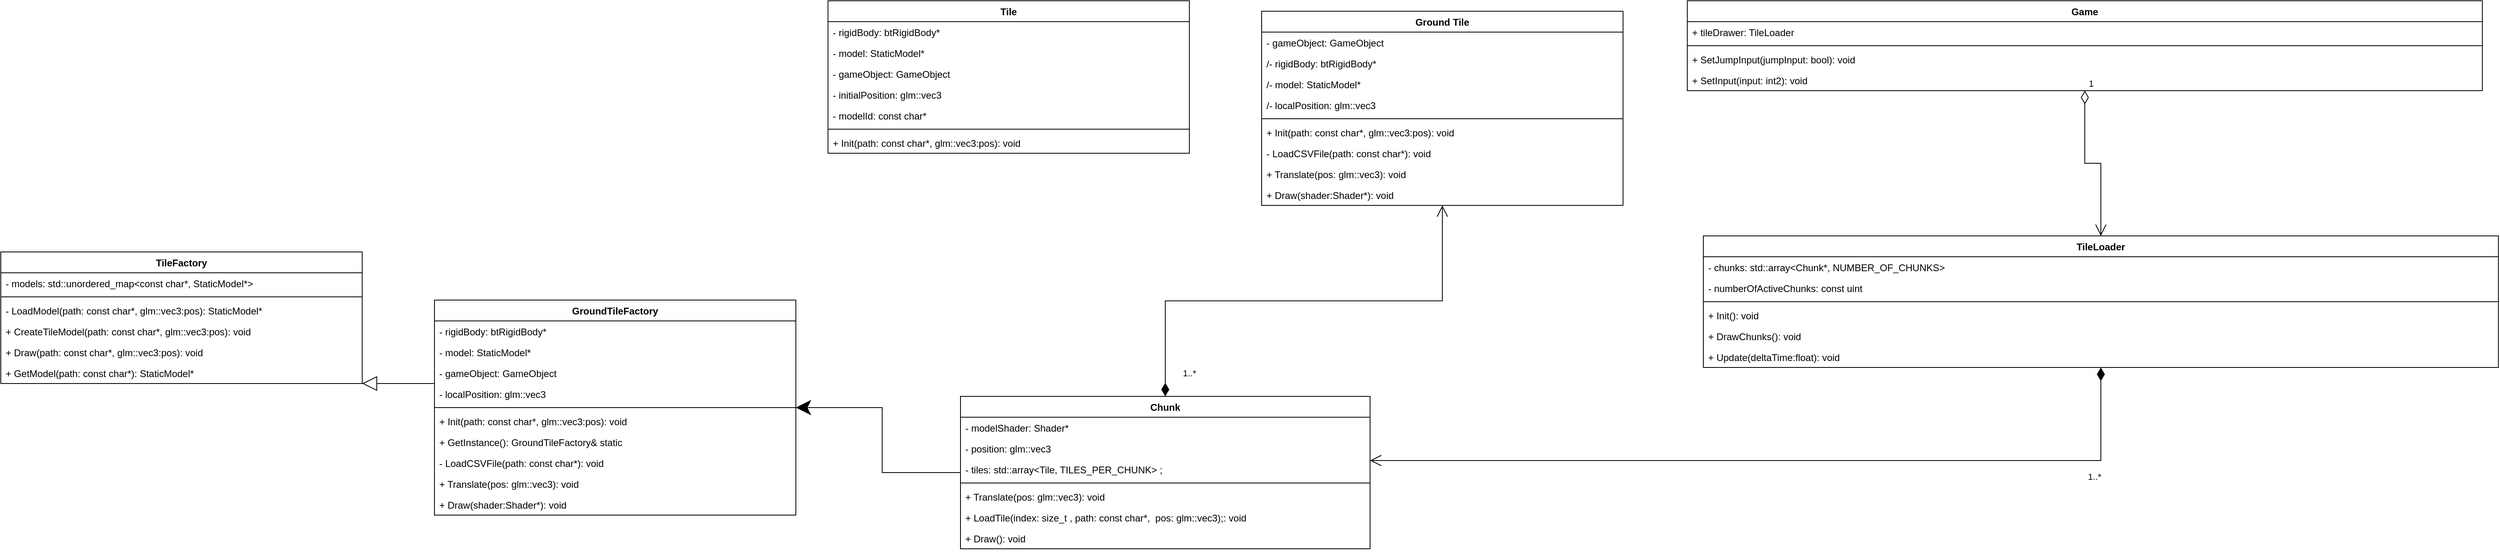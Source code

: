 <mxfile version="22.1.9" type="github">
  <diagram name="Page-1" id="c4acf3e9-155e-7222-9cf6-157b1a14988f">
    <mxGraphModel dx="2718" dy="1734" grid="1" gridSize="10" guides="1" tooltips="1" connect="1" arrows="1" fold="1" page="1" pageScale="1" pageWidth="850" pageHeight="1100" background="none" math="0" shadow="0">
      <root>
        <mxCell id="0" />
        <mxCell id="1" parent="0" />
        <mxCell id="GiUvbHlnb9BjUoea5KkQ-26" value="&lt;div&gt;TileLoader&lt;/div&gt;&lt;div&gt;&lt;br&gt;&lt;/div&gt;" style="swimlane;fontStyle=1;align=center;verticalAlign=top;childLayout=stackLayout;horizontal=1;startSize=26;horizontalStack=0;resizeParent=1;resizeParentMax=0;resizeLast=0;collapsible=1;marginBottom=0;whiteSpace=wrap;html=1;" parent="1" vertex="1">
          <mxGeometry x="500.003" y="-560.0" width="990" height="164" as="geometry" />
        </mxCell>
        <mxCell id="GiUvbHlnb9BjUoea5KkQ-28" value="- chunks: std::array&amp;lt;Chunk*, NUMBER_OF_CHUNKS&amp;gt;" style="text;strokeColor=none;fillColor=none;align=left;verticalAlign=top;spacingLeft=4;spacingRight=4;overflow=hidden;rotatable=0;points=[[0,0.5],[1,0.5]];portConstraint=eastwest;whiteSpace=wrap;html=1;" parent="GiUvbHlnb9BjUoea5KkQ-26" vertex="1">
          <mxGeometry y="26" width="990" height="26" as="geometry" />
        </mxCell>
        <mxCell id="GiUvbHlnb9BjUoea5KkQ-31" value="- numberOfActiveChunks: const uint" style="text;strokeColor=none;fillColor=none;align=left;verticalAlign=top;spacingLeft=4;spacingRight=4;overflow=hidden;rotatable=0;points=[[0,0.5],[1,0.5]];portConstraint=eastwest;whiteSpace=wrap;html=1;" parent="GiUvbHlnb9BjUoea5KkQ-26" vertex="1">
          <mxGeometry y="52" width="990" height="26" as="geometry" />
        </mxCell>
        <mxCell id="GiUvbHlnb9BjUoea5KkQ-40" value="" style="line;strokeWidth=1;fillColor=none;align=left;verticalAlign=middle;spacingTop=-1;spacingLeft=3;spacingRight=3;rotatable=0;labelPosition=right;points=[];portConstraint=eastwest;strokeColor=inherit;" parent="GiUvbHlnb9BjUoea5KkQ-26" vertex="1">
          <mxGeometry y="78" width="990" height="8" as="geometry" />
        </mxCell>
        <mxCell id="GiUvbHlnb9BjUoea5KkQ-41" value="+ Init(): void" style="text;strokeColor=none;fillColor=none;align=left;verticalAlign=top;spacingLeft=4;spacingRight=4;overflow=hidden;rotatable=0;points=[[0,0.5],[1,0.5]];portConstraint=eastwest;whiteSpace=wrap;html=1;" parent="GiUvbHlnb9BjUoea5KkQ-26" vertex="1">
          <mxGeometry y="86" width="990" height="26" as="geometry" />
        </mxCell>
        <mxCell id="GiUvbHlnb9BjUoea5KkQ-127" value="+ DrawChunks(): void" style="text;strokeColor=none;fillColor=none;align=left;verticalAlign=top;spacingLeft=4;spacingRight=4;overflow=hidden;rotatable=0;points=[[0,0.5],[1,0.5]];portConstraint=eastwest;whiteSpace=wrap;html=1;" parent="GiUvbHlnb9BjUoea5KkQ-26" vertex="1">
          <mxGeometry y="112" width="990" height="26" as="geometry" />
        </mxCell>
        <mxCell id="GiUvbHlnb9BjUoea5KkQ-44" value="+ Update(deltaTime:float): void" style="text;strokeColor=none;fillColor=none;align=left;verticalAlign=top;spacingLeft=4;spacingRight=4;overflow=hidden;rotatable=0;points=[[0,0.5],[1,0.5]];portConstraint=eastwest;whiteSpace=wrap;html=1;" parent="GiUvbHlnb9BjUoea5KkQ-26" vertex="1">
          <mxGeometry y="138" width="990" height="26" as="geometry" />
        </mxCell>
        <mxCell id="GiUvbHlnb9BjUoea5KkQ-51" value="Game" style="swimlane;fontStyle=1;align=center;verticalAlign=top;childLayout=stackLayout;horizontal=1;startSize=26;horizontalStack=0;resizeParent=1;resizeParentMax=0;resizeLast=0;collapsible=1;marginBottom=0;whiteSpace=wrap;html=1;" parent="1" vertex="1">
          <mxGeometry x="480.003" y="-853.0" width="990" height="112" as="geometry" />
        </mxCell>
        <mxCell id="GiUvbHlnb9BjUoea5KkQ-52" value="+ tileDrawer: TileLoader" style="text;strokeColor=none;fillColor=none;align=left;verticalAlign=top;spacingLeft=4;spacingRight=4;overflow=hidden;rotatable=0;points=[[0,0.5],[1,0.5]];portConstraint=eastwest;whiteSpace=wrap;html=1;" parent="GiUvbHlnb9BjUoea5KkQ-51" vertex="1">
          <mxGeometry y="26" width="990" height="26" as="geometry" />
        </mxCell>
        <mxCell id="GiUvbHlnb9BjUoea5KkQ-65" value="" style="line;strokeWidth=1;fillColor=none;align=left;verticalAlign=middle;spacingTop=-1;spacingLeft=3;spacingRight=3;rotatable=0;labelPosition=right;points=[];portConstraint=eastwest;strokeColor=inherit;" parent="GiUvbHlnb9BjUoea5KkQ-51" vertex="1">
          <mxGeometry y="52" width="990" height="8" as="geometry" />
        </mxCell>
        <mxCell id="GiUvbHlnb9BjUoea5KkQ-67" value="+ SetJumpInput(jumpInput: bool): void" style="text;strokeColor=none;fillColor=none;align=left;verticalAlign=top;spacingLeft=4;spacingRight=4;overflow=hidden;rotatable=0;points=[[0,0.5],[1,0.5]];portConstraint=eastwest;whiteSpace=wrap;html=1;" parent="GiUvbHlnb9BjUoea5KkQ-51" vertex="1">
          <mxGeometry y="60" width="990" height="26" as="geometry" />
        </mxCell>
        <mxCell id="GiUvbHlnb9BjUoea5KkQ-68" value="+ SetInput(input: int2): void" style="text;strokeColor=none;fillColor=none;align=left;verticalAlign=top;spacingLeft=4;spacingRight=4;overflow=hidden;rotatable=0;points=[[0,0.5],[1,0.5]];portConstraint=eastwest;whiteSpace=wrap;html=1;" parent="GiUvbHlnb9BjUoea5KkQ-51" vertex="1">
          <mxGeometry y="86" width="990" height="26" as="geometry" />
        </mxCell>
        <mxCell id="GiUvbHlnb9BjUoea5KkQ-76" value="1" style="endArrow=open;html=1;endSize=12;startArrow=diamondThin;startSize=14;startFill=0;edgeStyle=orthogonalEdgeStyle;align=left;verticalAlign=bottom;rounded=0;" parent="1" source="GiUvbHlnb9BjUoea5KkQ-51" target="GiUvbHlnb9BjUoea5KkQ-26" edge="1">
          <mxGeometry x="-1" y="3" relative="1" as="geometry">
            <mxPoint x="1020" y="-460" as="sourcePoint" />
            <mxPoint x="1180" y="-460" as="targetPoint" />
          </mxGeometry>
        </mxCell>
        <mxCell id="RWAmsVfRH6jWhoHNJt9g-38" style="edgeStyle=orthogonalEdgeStyle;shape=connector;rounded=0;orthogonalLoop=1;jettySize=auto;html=1;labelBackgroundColor=default;strokeColor=default;align=center;verticalAlign=middle;fontFamily=Helvetica;fontSize=11;fontColor=default;endArrow=classic;endFill=1;endSize=16;" edge="1" parent="1" source="GiUvbHlnb9BjUoea5KkQ-79" target="RWAmsVfRH6jWhoHNJt9g-11">
          <mxGeometry relative="1" as="geometry" />
        </mxCell>
        <mxCell id="GiUvbHlnb9BjUoea5KkQ-79" value="Chunk" style="swimlane;fontStyle=1;align=center;verticalAlign=top;childLayout=stackLayout;horizontal=1;startSize=26;horizontalStack=0;resizeParent=1;resizeParentMax=0;resizeLast=0;collapsible=1;marginBottom=0;whiteSpace=wrap;html=1;" parent="1" vertex="1">
          <mxGeometry x="-425" y="-360" width="510" height="190" as="geometry" />
        </mxCell>
        <mxCell id="GiUvbHlnb9BjUoea5KkQ-80" value="- modelShader: Shader*" style="text;strokeColor=none;fillColor=none;align=left;verticalAlign=top;spacingLeft=4;spacingRight=4;overflow=hidden;rotatable=0;points=[[0,0.5],[1,0.5]];portConstraint=eastwest;whiteSpace=wrap;html=1;" parent="GiUvbHlnb9BjUoea5KkQ-79" vertex="1">
          <mxGeometry y="26" width="510" height="26" as="geometry" />
        </mxCell>
        <mxCell id="GiUvbHlnb9BjUoea5KkQ-89" value="- position: glm::vec3" style="text;strokeColor=none;fillColor=none;align=left;verticalAlign=top;spacingLeft=4;spacingRight=4;overflow=hidden;rotatable=0;points=[[0,0.5],[1,0.5]];portConstraint=eastwest;whiteSpace=wrap;html=1;" parent="GiUvbHlnb9BjUoea5KkQ-79" vertex="1">
          <mxGeometry y="52" width="510" height="26" as="geometry" />
        </mxCell>
        <mxCell id="GiUvbHlnb9BjUoea5KkQ-90" value="- tiles: std::array&amp;lt;Tile, TILES_PER_CHUNK&amp;gt; ;" style="text;strokeColor=none;fillColor=none;align=left;verticalAlign=top;spacingLeft=4;spacingRight=4;overflow=hidden;rotatable=0;points=[[0,0.5],[1,0.5]];portConstraint=eastwest;whiteSpace=wrap;html=1;" parent="GiUvbHlnb9BjUoea5KkQ-79" vertex="1">
          <mxGeometry y="78" width="510" height="26" as="geometry" />
        </mxCell>
        <mxCell id="GiUvbHlnb9BjUoea5KkQ-92" value="" style="line;strokeWidth=1;fillColor=none;align=left;verticalAlign=middle;spacingTop=-1;spacingLeft=3;spacingRight=3;rotatable=0;labelPosition=right;points=[];portConstraint=eastwest;strokeColor=inherit;" parent="GiUvbHlnb9BjUoea5KkQ-79" vertex="1">
          <mxGeometry y="104" width="510" height="8" as="geometry" />
        </mxCell>
        <mxCell id="GiUvbHlnb9BjUoea5KkQ-95" value="+ Translate(pos: glm::vec3): void" style="text;strokeColor=none;fillColor=none;align=left;verticalAlign=top;spacingLeft=4;spacingRight=4;overflow=hidden;rotatable=0;points=[[0,0.5],[1,0.5]];portConstraint=eastwest;whiteSpace=wrap;html=1;" parent="GiUvbHlnb9BjUoea5KkQ-79" vertex="1">
          <mxGeometry y="112" width="510" height="26" as="geometry" />
        </mxCell>
        <mxCell id="GiUvbHlnb9BjUoea5KkQ-96" value="+ LoadTile(index: size_t , path: const char*,&amp;nbsp; pos: glm::vec3);: void" style="text;strokeColor=none;fillColor=none;align=left;verticalAlign=top;spacingLeft=4;spacingRight=4;overflow=hidden;rotatable=0;points=[[0,0.5],[1,0.5]];portConstraint=eastwest;whiteSpace=wrap;html=1;" parent="GiUvbHlnb9BjUoea5KkQ-79" vertex="1">
          <mxGeometry y="138" width="510" height="26" as="geometry" />
        </mxCell>
        <mxCell id="GiUvbHlnb9BjUoea5KkQ-97" value="+ Draw(): void" style="text;strokeColor=none;fillColor=none;align=left;verticalAlign=top;spacingLeft=4;spacingRight=4;overflow=hidden;rotatable=0;points=[[0,0.5],[1,0.5]];portConstraint=eastwest;whiteSpace=wrap;html=1;" parent="GiUvbHlnb9BjUoea5KkQ-79" vertex="1">
          <mxGeometry y="164" width="510" height="26" as="geometry" />
        </mxCell>
        <mxCell id="GiUvbHlnb9BjUoea5KkQ-102" value="Ground Tile" style="swimlane;fontStyle=1;align=center;verticalAlign=top;childLayout=stackLayout;horizontal=1;startSize=26;horizontalStack=0;resizeParent=1;resizeParentMax=0;resizeLast=0;collapsible=1;marginBottom=0;whiteSpace=wrap;html=1;" parent="1" vertex="1">
          <mxGeometry x="-50" y="-840" width="450" height="242" as="geometry" />
        </mxCell>
        <mxCell id="GiUvbHlnb9BjUoea5KkQ-105" value="- gameObject: GameObject" style="text;strokeColor=none;fillColor=none;align=left;verticalAlign=top;spacingLeft=4;spacingRight=4;overflow=hidden;rotatable=0;points=[[0,0.5],[1,0.5]];portConstraint=eastwest;whiteSpace=wrap;html=1;" parent="GiUvbHlnb9BjUoea5KkQ-102" vertex="1">
          <mxGeometry y="26" width="450" height="26" as="geometry" />
        </mxCell>
        <mxCell id="GiUvbHlnb9BjUoea5KkQ-103" value="/- rigidBody: btRigidBody*" style="text;strokeColor=none;fillColor=none;align=left;verticalAlign=top;spacingLeft=4;spacingRight=4;overflow=hidden;rotatable=0;points=[[0,0.5],[1,0.5]];portConstraint=eastwest;whiteSpace=wrap;html=1;" parent="GiUvbHlnb9BjUoea5KkQ-102" vertex="1">
          <mxGeometry y="52" width="450" height="26" as="geometry" />
        </mxCell>
        <mxCell id="GiUvbHlnb9BjUoea5KkQ-104" value="/- model: StaticModel*" style="text;strokeColor=none;fillColor=none;align=left;verticalAlign=top;spacingLeft=4;spacingRight=4;overflow=hidden;rotatable=0;points=[[0,0.5],[1,0.5]];portConstraint=eastwest;whiteSpace=wrap;html=1;" parent="GiUvbHlnb9BjUoea5KkQ-102" vertex="1">
          <mxGeometry y="78" width="450" height="26" as="geometry" />
        </mxCell>
        <mxCell id="GiUvbHlnb9BjUoea5KkQ-112" value="/- localPosition: glm::vec3" style="text;strokeColor=none;fillColor=none;align=left;verticalAlign=top;spacingLeft=4;spacingRight=4;overflow=hidden;rotatable=0;points=[[0,0.5],[1,0.5]];portConstraint=eastwest;whiteSpace=wrap;html=1;" parent="GiUvbHlnb9BjUoea5KkQ-102" vertex="1">
          <mxGeometry y="104" width="450" height="26" as="geometry" />
        </mxCell>
        <mxCell id="GiUvbHlnb9BjUoea5KkQ-115" value="" style="line;strokeWidth=1;fillColor=none;align=left;verticalAlign=middle;spacingTop=-1;spacingLeft=3;spacingRight=3;rotatable=0;labelPosition=right;points=[];portConstraint=eastwest;strokeColor=inherit;" parent="GiUvbHlnb9BjUoea5KkQ-102" vertex="1">
          <mxGeometry y="130" width="450" height="8" as="geometry" />
        </mxCell>
        <mxCell id="GiUvbHlnb9BjUoea5KkQ-116" value="+ Init(path: const char*, glm::vec3:pos): void" style="text;strokeColor=none;fillColor=none;align=left;verticalAlign=top;spacingLeft=4;spacingRight=4;overflow=hidden;rotatable=0;points=[[0,0.5],[1,0.5]];portConstraint=eastwest;whiteSpace=wrap;html=1;" parent="GiUvbHlnb9BjUoea5KkQ-102" vertex="1">
          <mxGeometry y="138" width="450" height="26" as="geometry" />
        </mxCell>
        <mxCell id="GiUvbHlnb9BjUoea5KkQ-117" value="- LoadCSVFile(path: const char*): void" style="text;strokeColor=none;fillColor=none;align=left;verticalAlign=top;spacingLeft=4;spacingRight=4;overflow=hidden;rotatable=0;points=[[0,0.5],[1,0.5]];portConstraint=eastwest;whiteSpace=wrap;html=1;" parent="GiUvbHlnb9BjUoea5KkQ-102" vertex="1">
          <mxGeometry y="164" width="450" height="26" as="geometry" />
        </mxCell>
        <mxCell id="GiUvbHlnb9BjUoea5KkQ-118" value="+ Translate(pos: glm::vec3): void" style="text;strokeColor=none;fillColor=none;align=left;verticalAlign=top;spacingLeft=4;spacingRight=4;overflow=hidden;rotatable=0;points=[[0,0.5],[1,0.5]];portConstraint=eastwest;whiteSpace=wrap;html=1;" parent="GiUvbHlnb9BjUoea5KkQ-102" vertex="1">
          <mxGeometry y="190" width="450" height="26" as="geometry" />
        </mxCell>
        <mxCell id="GiUvbHlnb9BjUoea5KkQ-120" value="+ Draw(shader:Shader*): void" style="text;strokeColor=none;fillColor=none;align=left;verticalAlign=top;spacingLeft=4;spacingRight=4;overflow=hidden;rotatable=0;points=[[0,0.5],[1,0.5]];portConstraint=eastwest;whiteSpace=wrap;html=1;" parent="GiUvbHlnb9BjUoea5KkQ-102" vertex="1">
          <mxGeometry y="216" width="450" height="26" as="geometry" />
        </mxCell>
        <mxCell id="GiUvbHlnb9BjUoea5KkQ-125" value="1..*" style="endArrow=open;html=1;endSize=12;startArrow=diamondThin;startSize=14;startFill=1;edgeStyle=orthogonalEdgeStyle;align=left;verticalAlign=bottom;rounded=0;" parent="1" source="GiUvbHlnb9BjUoea5KkQ-79" target="GiUvbHlnb9BjUoea5KkQ-102" edge="1">
          <mxGeometry x="-0.932" y="-20" relative="1" as="geometry">
            <mxPoint x="-100" y="-340" as="sourcePoint" />
            <mxPoint x="60" y="-340" as="targetPoint" />
            <mxPoint as="offset" />
          </mxGeometry>
        </mxCell>
        <mxCell id="GiUvbHlnb9BjUoea5KkQ-126" value="1..*" style="endArrow=open;html=1;endSize=12;startArrow=diamondThin;startSize=14;startFill=1;edgeStyle=orthogonalEdgeStyle;align=left;verticalAlign=bottom;rounded=0;" parent="1" source="GiUvbHlnb9BjUoea5KkQ-26" target="GiUvbHlnb9BjUoea5KkQ-79" edge="1">
          <mxGeometry x="-0.739" y="29" relative="1" as="geometry">
            <mxPoint x="180" y="-380" as="sourcePoint" />
            <mxPoint x="340" y="-380" as="targetPoint" />
            <Array as="points">
              <mxPoint x="995" y="-280" />
            </Array>
            <mxPoint as="offset" />
          </mxGeometry>
        </mxCell>
        <mxCell id="RWAmsVfRH6jWhoHNJt9g-1" value="Tile" style="swimlane;fontStyle=1;align=center;verticalAlign=top;childLayout=stackLayout;horizontal=1;startSize=26;horizontalStack=0;resizeParent=1;resizeParentMax=0;resizeLast=0;collapsible=1;marginBottom=0;whiteSpace=wrap;html=1;" vertex="1" parent="1">
          <mxGeometry x="-590" y="-853" width="450" height="190" as="geometry" />
        </mxCell>
        <mxCell id="RWAmsVfRH6jWhoHNJt9g-2" value="- rigidBody: btRigidBody*" style="text;strokeColor=none;fillColor=none;align=left;verticalAlign=top;spacingLeft=4;spacingRight=4;overflow=hidden;rotatable=0;points=[[0,0.5],[1,0.5]];portConstraint=eastwest;whiteSpace=wrap;html=1;" vertex="1" parent="RWAmsVfRH6jWhoHNJt9g-1">
          <mxGeometry y="26" width="450" height="26" as="geometry" />
        </mxCell>
        <mxCell id="RWAmsVfRH6jWhoHNJt9g-3" value="- model: StaticModel*" style="text;strokeColor=none;fillColor=none;align=left;verticalAlign=top;spacingLeft=4;spacingRight=4;overflow=hidden;rotatable=0;points=[[0,0.5],[1,0.5]];portConstraint=eastwest;whiteSpace=wrap;html=1;" vertex="1" parent="RWAmsVfRH6jWhoHNJt9g-1">
          <mxGeometry y="52" width="450" height="26" as="geometry" />
        </mxCell>
        <mxCell id="RWAmsVfRH6jWhoHNJt9g-4" value="- gameObject: GameObject" style="text;strokeColor=none;fillColor=none;align=left;verticalAlign=top;spacingLeft=4;spacingRight=4;overflow=hidden;rotatable=0;points=[[0,0.5],[1,0.5]];portConstraint=eastwest;whiteSpace=wrap;html=1;" vertex="1" parent="RWAmsVfRH6jWhoHNJt9g-1">
          <mxGeometry y="78" width="450" height="26" as="geometry" />
        </mxCell>
        <mxCell id="RWAmsVfRH6jWhoHNJt9g-5" value="- initialPosition: glm::vec3" style="text;strokeColor=none;fillColor=none;align=left;verticalAlign=top;spacingLeft=4;spacingRight=4;overflow=hidden;rotatable=0;points=[[0,0.5],[1,0.5]];portConstraint=eastwest;whiteSpace=wrap;html=1;" vertex="1" parent="RWAmsVfRH6jWhoHNJt9g-1">
          <mxGeometry y="104" width="450" height="26" as="geometry" />
        </mxCell>
        <mxCell id="RWAmsVfRH6jWhoHNJt9g-39" value="- modelId: const char*" style="text;strokeColor=none;fillColor=none;align=left;verticalAlign=top;spacingLeft=4;spacingRight=4;overflow=hidden;rotatable=0;points=[[0,0.5],[1,0.5]];portConstraint=eastwest;whiteSpace=wrap;html=1;" vertex="1" parent="RWAmsVfRH6jWhoHNJt9g-1">
          <mxGeometry y="130" width="450" height="26" as="geometry" />
        </mxCell>
        <mxCell id="RWAmsVfRH6jWhoHNJt9g-6" value="" style="line;strokeWidth=1;fillColor=none;align=left;verticalAlign=middle;spacingTop=-1;spacingLeft=3;spacingRight=3;rotatable=0;labelPosition=right;points=[];portConstraint=eastwest;strokeColor=inherit;" vertex="1" parent="RWAmsVfRH6jWhoHNJt9g-1">
          <mxGeometry y="156" width="450" height="8" as="geometry" />
        </mxCell>
        <mxCell id="RWAmsVfRH6jWhoHNJt9g-7" value="+ Init(path: const char*, glm::vec3:pos): void" style="text;strokeColor=none;fillColor=none;align=left;verticalAlign=top;spacingLeft=4;spacingRight=4;overflow=hidden;rotatable=0;points=[[0,0.5],[1,0.5]];portConstraint=eastwest;whiteSpace=wrap;html=1;" vertex="1" parent="RWAmsVfRH6jWhoHNJt9g-1">
          <mxGeometry y="164" width="450" height="26" as="geometry" />
        </mxCell>
        <mxCell id="RWAmsVfRH6jWhoHNJt9g-11" value="GroundTileFactory" style="swimlane;fontStyle=1;align=center;verticalAlign=top;childLayout=stackLayout;horizontal=1;startSize=26;horizontalStack=0;resizeParent=1;resizeParentMax=0;resizeLast=0;collapsible=1;marginBottom=0;whiteSpace=wrap;html=1;" vertex="1" parent="1">
          <mxGeometry x="-1080" y="-480" width="450" height="268" as="geometry" />
        </mxCell>
        <mxCell id="RWAmsVfRH6jWhoHNJt9g-12" value="- rigidBody: btRigidBody*" style="text;strokeColor=none;fillColor=none;align=left;verticalAlign=top;spacingLeft=4;spacingRight=4;overflow=hidden;rotatable=0;points=[[0,0.5],[1,0.5]];portConstraint=eastwest;whiteSpace=wrap;html=1;" vertex="1" parent="RWAmsVfRH6jWhoHNJt9g-11">
          <mxGeometry y="26" width="450" height="26" as="geometry" />
        </mxCell>
        <mxCell id="RWAmsVfRH6jWhoHNJt9g-13" value="- model: StaticModel*" style="text;strokeColor=none;fillColor=none;align=left;verticalAlign=top;spacingLeft=4;spacingRight=4;overflow=hidden;rotatable=0;points=[[0,0.5],[1,0.5]];portConstraint=eastwest;whiteSpace=wrap;html=1;" vertex="1" parent="RWAmsVfRH6jWhoHNJt9g-11">
          <mxGeometry y="52" width="450" height="26" as="geometry" />
        </mxCell>
        <mxCell id="RWAmsVfRH6jWhoHNJt9g-14" value="- gameObject: GameObject" style="text;strokeColor=none;fillColor=none;align=left;verticalAlign=top;spacingLeft=4;spacingRight=4;overflow=hidden;rotatable=0;points=[[0,0.5],[1,0.5]];portConstraint=eastwest;whiteSpace=wrap;html=1;" vertex="1" parent="RWAmsVfRH6jWhoHNJt9g-11">
          <mxGeometry y="78" width="450" height="26" as="geometry" />
        </mxCell>
        <mxCell id="RWAmsVfRH6jWhoHNJt9g-15" value="- localPosition: glm::vec3" style="text;strokeColor=none;fillColor=none;align=left;verticalAlign=top;spacingLeft=4;spacingRight=4;overflow=hidden;rotatable=0;points=[[0,0.5],[1,0.5]];portConstraint=eastwest;whiteSpace=wrap;html=1;" vertex="1" parent="RWAmsVfRH6jWhoHNJt9g-11">
          <mxGeometry y="104" width="450" height="26" as="geometry" />
        </mxCell>
        <mxCell id="RWAmsVfRH6jWhoHNJt9g-16" value="" style="line;strokeWidth=1;fillColor=none;align=left;verticalAlign=middle;spacingTop=-1;spacingLeft=3;spacingRight=3;rotatable=0;labelPosition=right;points=[];portConstraint=eastwest;strokeColor=inherit;" vertex="1" parent="RWAmsVfRH6jWhoHNJt9g-11">
          <mxGeometry y="130" width="450" height="8" as="geometry" />
        </mxCell>
        <mxCell id="RWAmsVfRH6jWhoHNJt9g-17" value="+ Init(path: const char*, glm::vec3:pos): void" style="text;strokeColor=none;fillColor=none;align=left;verticalAlign=top;spacingLeft=4;spacingRight=4;overflow=hidden;rotatable=0;points=[[0,0.5],[1,0.5]];portConstraint=eastwest;whiteSpace=wrap;html=1;" vertex="1" parent="RWAmsVfRH6jWhoHNJt9g-11">
          <mxGeometry y="138" width="450" height="26" as="geometry" />
        </mxCell>
        <mxCell id="RWAmsVfRH6jWhoHNJt9g-33" value="+ GetInstance(): GroundTileFactory&amp;amp; static" style="text;strokeColor=none;fillColor=none;align=left;verticalAlign=top;spacingLeft=4;spacingRight=4;overflow=hidden;rotatable=0;points=[[0,0.5],[1,0.5]];portConstraint=eastwest;whiteSpace=wrap;html=1;" vertex="1" parent="RWAmsVfRH6jWhoHNJt9g-11">
          <mxGeometry y="164" width="450" height="26" as="geometry" />
        </mxCell>
        <mxCell id="RWAmsVfRH6jWhoHNJt9g-18" value="- LoadCSVFile(path: const char*): void" style="text;strokeColor=none;fillColor=none;align=left;verticalAlign=top;spacingLeft=4;spacingRight=4;overflow=hidden;rotatable=0;points=[[0,0.5],[1,0.5]];portConstraint=eastwest;whiteSpace=wrap;html=1;" vertex="1" parent="RWAmsVfRH6jWhoHNJt9g-11">
          <mxGeometry y="190" width="450" height="26" as="geometry" />
        </mxCell>
        <mxCell id="RWAmsVfRH6jWhoHNJt9g-19" value="+ Translate(pos: glm::vec3): void" style="text;strokeColor=none;fillColor=none;align=left;verticalAlign=top;spacingLeft=4;spacingRight=4;overflow=hidden;rotatable=0;points=[[0,0.5],[1,0.5]];portConstraint=eastwest;whiteSpace=wrap;html=1;" vertex="1" parent="RWAmsVfRH6jWhoHNJt9g-11">
          <mxGeometry y="216" width="450" height="26" as="geometry" />
        </mxCell>
        <mxCell id="RWAmsVfRH6jWhoHNJt9g-20" value="+ Draw(shader:Shader*): void" style="text;strokeColor=none;fillColor=none;align=left;verticalAlign=top;spacingLeft=4;spacingRight=4;overflow=hidden;rotatable=0;points=[[0,0.5],[1,0.5]];portConstraint=eastwest;whiteSpace=wrap;html=1;" vertex="1" parent="RWAmsVfRH6jWhoHNJt9g-11">
          <mxGeometry y="242" width="450" height="26" as="geometry" />
        </mxCell>
        <mxCell id="RWAmsVfRH6jWhoHNJt9g-21" value="TileFactory" style="swimlane;fontStyle=1;align=center;verticalAlign=top;childLayout=stackLayout;horizontal=1;startSize=26;horizontalStack=0;resizeParent=1;resizeParentMax=0;resizeLast=0;collapsible=1;marginBottom=0;whiteSpace=wrap;html=1;" vertex="1" parent="1">
          <mxGeometry x="-1620" y="-540" width="450" height="164" as="geometry" />
        </mxCell>
        <mxCell id="RWAmsVfRH6jWhoHNJt9g-35" value="- models: std::unordered_map&amp;lt;const char*, StaticModel*&amp;gt;" style="text;strokeColor=none;fillColor=none;align=left;verticalAlign=top;spacingLeft=4;spacingRight=4;overflow=hidden;rotatable=0;points=[[0,0.5],[1,0.5]];portConstraint=eastwest;whiteSpace=wrap;html=1;" vertex="1" parent="RWAmsVfRH6jWhoHNJt9g-21">
          <mxGeometry y="26" width="450" height="26" as="geometry" />
        </mxCell>
        <mxCell id="RWAmsVfRH6jWhoHNJt9g-26" value="" style="line;strokeWidth=1;fillColor=none;align=left;verticalAlign=middle;spacingTop=-1;spacingLeft=3;spacingRight=3;rotatable=0;labelPosition=right;points=[];portConstraint=eastwest;strokeColor=inherit;" vertex="1" parent="RWAmsVfRH6jWhoHNJt9g-21">
          <mxGeometry y="52" width="450" height="8" as="geometry" />
        </mxCell>
        <mxCell id="RWAmsVfRH6jWhoHNJt9g-28" value="- LoadModel(path: const char*, glm::vec3:pos): StaticModel*" style="text;strokeColor=none;fillColor=none;align=left;verticalAlign=top;spacingLeft=4;spacingRight=4;overflow=hidden;rotatable=0;points=[[0,0.5],[1,0.5]];portConstraint=eastwest;whiteSpace=wrap;html=1;" vertex="1" parent="RWAmsVfRH6jWhoHNJt9g-21">
          <mxGeometry y="60" width="450" height="26" as="geometry" />
        </mxCell>
        <mxCell id="RWAmsVfRH6jWhoHNJt9g-34" value="+ CreateTileModel(path: const char*, glm::vec3:pos): void" style="text;strokeColor=none;fillColor=none;align=left;verticalAlign=top;spacingLeft=4;spacingRight=4;overflow=hidden;rotatable=0;points=[[0,0.5],[1,0.5]];portConstraint=eastwest;whiteSpace=wrap;html=1;" vertex="1" parent="RWAmsVfRH6jWhoHNJt9g-21">
          <mxGeometry y="86" width="450" height="26" as="geometry" />
        </mxCell>
        <mxCell id="RWAmsVfRH6jWhoHNJt9g-36" value="+ Draw(path: const char*, glm::vec3:pos): void" style="text;strokeColor=none;fillColor=none;align=left;verticalAlign=top;spacingLeft=4;spacingRight=4;overflow=hidden;rotatable=0;points=[[0,0.5],[1,0.5]];portConstraint=eastwest;whiteSpace=wrap;html=1;" vertex="1" parent="RWAmsVfRH6jWhoHNJt9g-21">
          <mxGeometry y="112" width="450" height="26" as="geometry" />
        </mxCell>
        <mxCell id="RWAmsVfRH6jWhoHNJt9g-30" value="+ GetModel(path: const char*): StaticModel*" style="text;strokeColor=none;fillColor=none;align=left;verticalAlign=top;spacingLeft=4;spacingRight=4;overflow=hidden;rotatable=0;points=[[0,0.5],[1,0.5]];portConstraint=eastwest;whiteSpace=wrap;html=1;" vertex="1" parent="RWAmsVfRH6jWhoHNJt9g-21">
          <mxGeometry y="138" width="450" height="26" as="geometry" />
        </mxCell>
        <mxCell id="RWAmsVfRH6jWhoHNJt9g-32" value="" style="endArrow=block;endSize=16;endFill=0;html=1;rounded=0;edgeStyle=orthogonalEdgeStyle;" edge="1" parent="1" source="RWAmsVfRH6jWhoHNJt9g-11" target="RWAmsVfRH6jWhoHNJt9g-21">
          <mxGeometry width="160" relative="1" as="geometry">
            <mxPoint x="-1050" y="-510" as="sourcePoint" />
            <mxPoint x="-890" y="-510" as="targetPoint" />
            <Array as="points">
              <mxPoint x="-1290" y="-440" />
              <mxPoint x="-1290" y="-440" />
            </Array>
          </mxGeometry>
        </mxCell>
      </root>
    </mxGraphModel>
  </diagram>
</mxfile>

